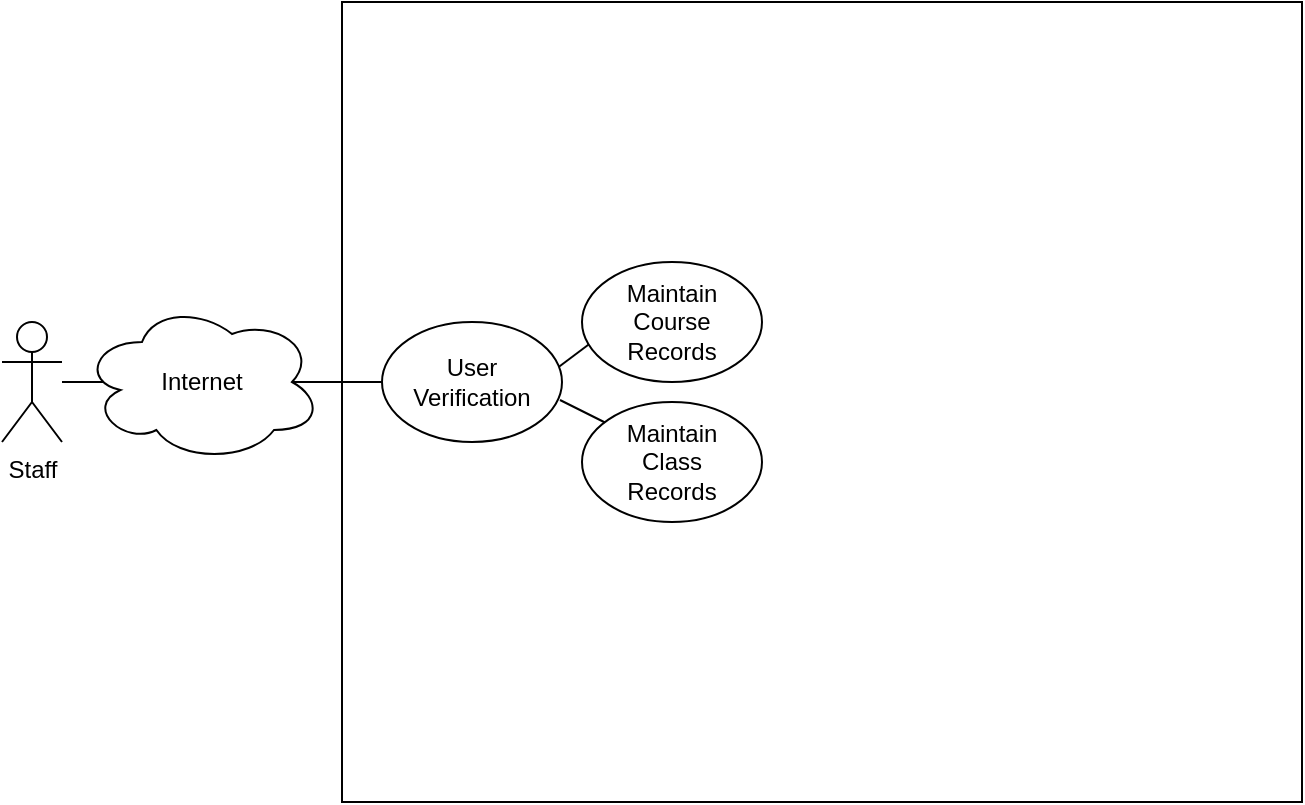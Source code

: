 <mxfile version="14.1.8" type="github">
  <diagram id="ww5f84e6MGx6yijLNMb9" name="Page-1">
    <mxGraphModel dx="806" dy="620" grid="1" gridSize="10" guides="1" tooltips="1" connect="1" arrows="1" fold="1" page="1" pageScale="1" pageWidth="850" pageHeight="1100" math="0" shadow="0">
      <root>
        <mxCell id="0" />
        <mxCell id="1" parent="0" />
        <mxCell id="B8DDg9iWWgw_p-ArfUbX-2" value="" style="rounded=0;whiteSpace=wrap;html=1;" vertex="1" parent="1">
          <mxGeometry x="180" y="10" width="480" height="400" as="geometry" />
        </mxCell>
        <mxCell id="B8DDg9iWWgw_p-ArfUbX-19" value="" style="endArrow=none;html=1;entryX=0;entryY=0.25;entryDx=0;entryDy=0;" edge="1" parent="1" target="B8DDg9iWWgw_p-ArfUbX-13">
          <mxGeometry width="50" height="50" relative="1" as="geometry">
            <mxPoint x="265" y="210" as="sourcePoint" />
            <mxPoint x="315" y="160" as="targetPoint" />
          </mxGeometry>
        </mxCell>
        <mxCell id="B8DDg9iWWgw_p-ArfUbX-20" value="" style="endArrow=none;html=1;entryX=0;entryY=0.25;entryDx=0;entryDy=0;" edge="1" parent="1">
          <mxGeometry width="50" height="50" relative="1" as="geometry">
            <mxPoint x="323" y="226" as="sourcePoint" />
            <mxPoint x="289" y="209" as="targetPoint" />
          </mxGeometry>
        </mxCell>
        <mxCell id="B8DDg9iWWgw_p-ArfUbX-3" style="edgeStyle=orthogonalEdgeStyle;rounded=0;orthogonalLoop=1;jettySize=auto;html=1;" edge="1" parent="1" source="B8DDg9iWWgw_p-ArfUbX-1">
          <mxGeometry relative="1" as="geometry">
            <mxPoint x="90" y="200" as="targetPoint" />
          </mxGeometry>
        </mxCell>
        <mxCell id="B8DDg9iWWgw_p-ArfUbX-1" value="Staff" style="shape=umlActor;verticalLabelPosition=bottom;verticalAlign=top;html=1;outlineConnect=0;" vertex="1" parent="1">
          <mxGeometry x="10" y="170" width="30" height="60" as="geometry" />
        </mxCell>
        <mxCell id="B8DDg9iWWgw_p-ArfUbX-5" style="edgeStyle=orthogonalEdgeStyle;rounded=0;orthogonalLoop=1;jettySize=auto;html=1;exitX=0.875;exitY=0.5;exitDx=0;exitDy=0;exitPerimeter=0;" edge="1" parent="1" source="B8DDg9iWWgw_p-ArfUbX-4" target="B8DDg9iWWgw_p-ArfUbX-8">
          <mxGeometry relative="1" as="geometry">
            <mxPoint x="200" y="200" as="targetPoint" />
          </mxGeometry>
        </mxCell>
        <mxCell id="B8DDg9iWWgw_p-ArfUbX-4" value="" style="ellipse;shape=cloud;whiteSpace=wrap;html=1;" vertex="1" parent="1">
          <mxGeometry x="50" y="160" width="120" height="80" as="geometry" />
        </mxCell>
        <mxCell id="B8DDg9iWWgw_p-ArfUbX-6" value="Internet" style="text;html=1;strokeColor=none;fillColor=none;align=center;verticalAlign=middle;whiteSpace=wrap;rounded=0;" vertex="1" parent="1">
          <mxGeometry x="90" y="190" width="40" height="20" as="geometry" />
        </mxCell>
        <mxCell id="B8DDg9iWWgw_p-ArfUbX-9" value="" style="ellipse;whiteSpace=wrap;html=1;" vertex="1" parent="1">
          <mxGeometry x="200" y="170" width="90" height="60" as="geometry" />
        </mxCell>
        <mxCell id="B8DDg9iWWgw_p-ArfUbX-8" value="User Verification" style="text;html=1;strokeColor=none;fillColor=none;align=center;verticalAlign=middle;whiteSpace=wrap;rounded=0;" vertex="1" parent="1">
          <mxGeometry x="225" y="190" width="40" height="20" as="geometry" />
        </mxCell>
        <mxCell id="B8DDg9iWWgw_p-ArfUbX-10" value="" style="ellipse;whiteSpace=wrap;html=1;" vertex="1" parent="1">
          <mxGeometry x="300" y="210" width="90" height="60" as="geometry" />
        </mxCell>
        <mxCell id="B8DDg9iWWgw_p-ArfUbX-11" value="" style="ellipse;whiteSpace=wrap;html=1;" vertex="1" parent="1">
          <mxGeometry x="300" y="140" width="90" height="60" as="geometry" />
        </mxCell>
        <mxCell id="B8DDg9iWWgw_p-ArfUbX-13" value="Maintain Course Records" style="text;html=1;strokeColor=none;fillColor=none;align=center;verticalAlign=middle;whiteSpace=wrap;rounded=0;" vertex="1" parent="1">
          <mxGeometry x="325" y="160" width="40" height="20" as="geometry" />
        </mxCell>
        <mxCell id="B8DDg9iWWgw_p-ArfUbX-14" value="Maintain Class Records" style="text;html=1;strokeColor=none;fillColor=none;align=center;verticalAlign=middle;whiteSpace=wrap;rounded=0;" vertex="1" parent="1">
          <mxGeometry x="325" y="230" width="40" height="20" as="geometry" />
        </mxCell>
      </root>
    </mxGraphModel>
  </diagram>
</mxfile>
